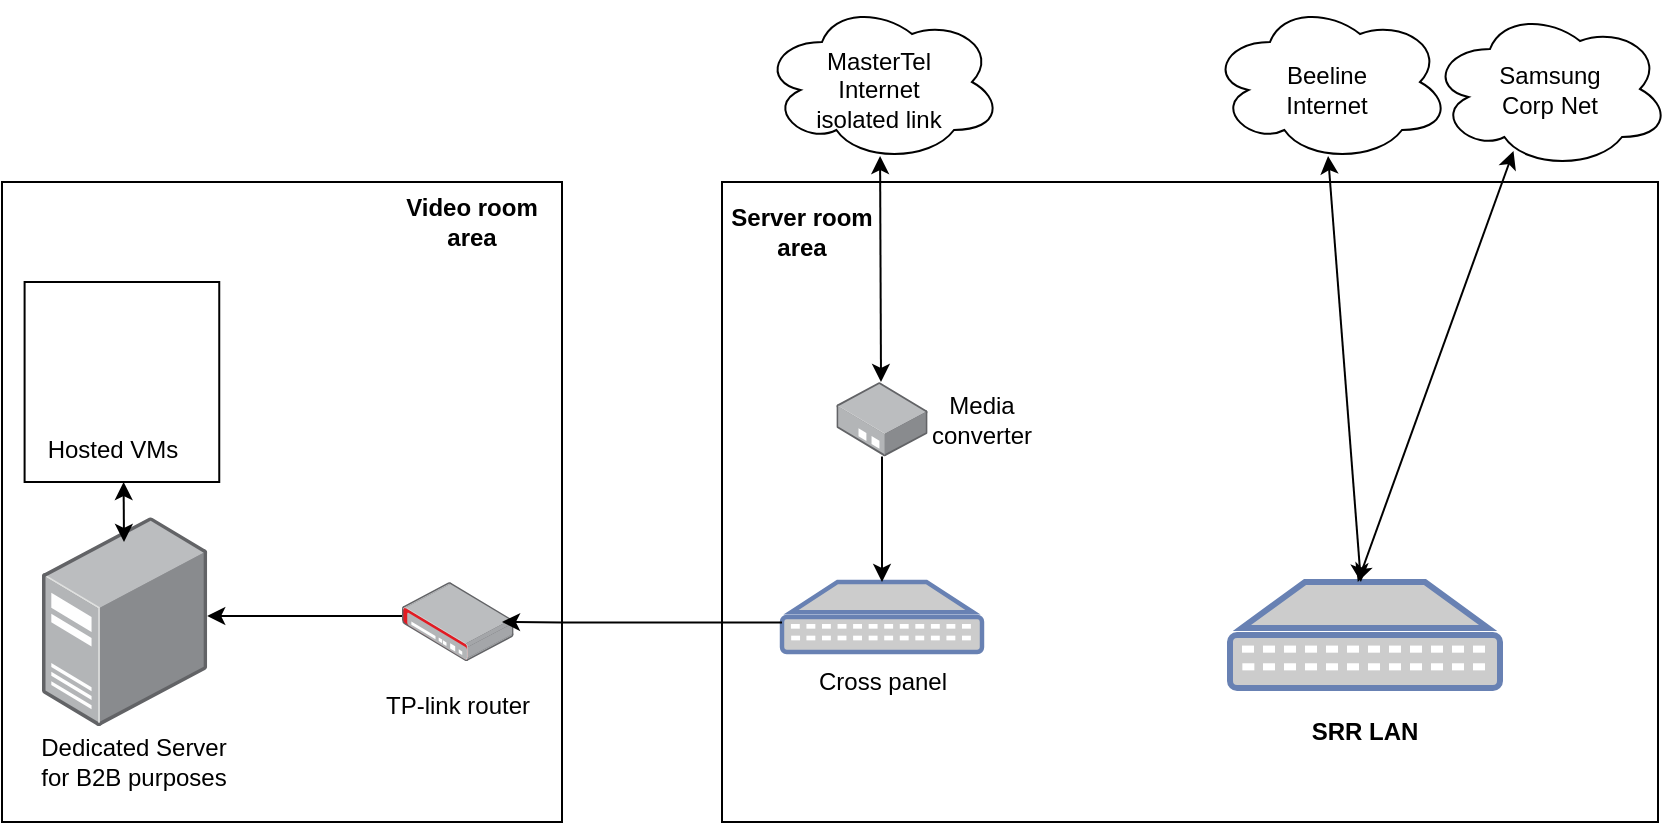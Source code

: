 <mxfile version="14.4.8" type="github">
  <diagram id="R2ZyIHW1lYzjmQBCJ58X" name="Page-1">
    <mxGraphModel dx="1422" dy="832" grid="0" gridSize="10" guides="1" tooltips="1" connect="1" arrows="1" fold="1" page="1" pageScale="1" pageWidth="850" pageHeight="1100" math="0" shadow="0">
      <root>
        <mxCell id="0" />
        <mxCell id="1" parent="0" />
        <mxCell id="quP21nxcqmazZ15s0VAK-34" value="" style="rounded=0;whiteSpace=wrap;html=1;" vertex="1" parent="1">
          <mxGeometry x="10" y="100" width="280" height="320" as="geometry" />
        </mxCell>
        <mxCell id="quP21nxcqmazZ15s0VAK-30" value="" style="rounded=0;whiteSpace=wrap;html=1;" vertex="1" parent="1">
          <mxGeometry x="370" y="100" width="468" height="320" as="geometry" />
        </mxCell>
        <mxCell id="quP21nxcqmazZ15s0VAK-1" value="" style="ellipse;shape=cloud;whiteSpace=wrap;html=1;" vertex="1" parent="1">
          <mxGeometry x="390" y="10" width="120" height="80" as="geometry" />
        </mxCell>
        <mxCell id="quP21nxcqmazZ15s0VAK-4" value="" style="fontColor=#0066CC;verticalAlign=top;verticalLabelPosition=bottom;labelPosition=center;align=center;html=1;outlineConnect=0;fillColor=#CCCCCC;strokeColor=#6881B3;gradientColor=none;gradientDirection=north;strokeWidth=2;shape=mxgraph.networks.patch_panel;" vertex="1" parent="1">
          <mxGeometry x="400" y="300" width="100" height="35" as="geometry" />
        </mxCell>
        <mxCell id="quP21nxcqmazZ15s0VAK-5" value="" style="points=[];aspect=fixed;html=1;align=center;shadow=0;dashed=0;image;image=img/lib/allied_telesis/media_converters/Media_Converter_Standalone.svg;" vertex="1" parent="1">
          <mxGeometry x="427.2" y="200" width="45.6" height="37.2" as="geometry" />
        </mxCell>
        <mxCell id="quP21nxcqmazZ15s0VAK-7" value="" style="edgeStyle=orthogonalEdgeStyle;rounded=0;orthogonalLoop=1;jettySize=auto;html=1;" edge="1" parent="1" source="quP21nxcqmazZ15s0VAK-5">
          <mxGeometry relative="1" as="geometry">
            <mxPoint x="449.5" y="360" as="sourcePoint" />
            <mxPoint x="450" y="300" as="targetPoint" />
          </mxGeometry>
        </mxCell>
        <mxCell id="quP21nxcqmazZ15s0VAK-9" value="" style="points=[];aspect=fixed;html=1;align=center;shadow=0;dashed=0;image;image=img/lib/allied_telesis/security/Router_VPN.svg;" vertex="1" parent="1">
          <mxGeometry x="210.0" y="300" width="55.8" height="39.6" as="geometry" />
        </mxCell>
        <mxCell id="quP21nxcqmazZ15s0VAK-11" value="" style="points=[];aspect=fixed;html=1;align=center;shadow=0;dashed=0;image;image=img/lib/allied_telesis/computer_and_terminals/Server_Desktop.svg;" vertex="1" parent="1">
          <mxGeometry x="30" y="267.45" width="82.6" height="104.7" as="geometry" />
        </mxCell>
        <mxCell id="quP21nxcqmazZ15s0VAK-13" value="" style="edgeStyle=orthogonalEdgeStyle;rounded=0;orthogonalLoop=1;jettySize=auto;html=1;" edge="1" parent="1">
          <mxGeometry relative="1" as="geometry">
            <mxPoint x="400" y="320.2" as="sourcePoint" />
            <mxPoint x="260" y="320" as="targetPoint" />
            <Array as="points">
              <mxPoint x="290" y="320" />
              <mxPoint x="290" y="320" />
            </Array>
          </mxGeometry>
        </mxCell>
        <mxCell id="quP21nxcqmazZ15s0VAK-14" value="" style="endArrow=classic;startArrow=classic;html=1;entryX=0.492;entryY=0.963;entryDx=0;entryDy=0;entryPerimeter=0;" edge="1" parent="1" target="quP21nxcqmazZ15s0VAK-1">
          <mxGeometry width="50" height="50" relative="1" as="geometry">
            <mxPoint x="449.5" y="200" as="sourcePoint" />
            <mxPoint x="449.5" y="100" as="targetPoint" />
          </mxGeometry>
        </mxCell>
        <mxCell id="quP21nxcqmazZ15s0VAK-15" value="" style="edgeStyle=orthogonalEdgeStyle;rounded=0;orthogonalLoop=1;jettySize=auto;html=1;" edge="1" parent="1">
          <mxGeometry relative="1" as="geometry">
            <mxPoint x="210" y="317" as="sourcePoint" />
            <mxPoint x="112.6" y="317" as="targetPoint" />
            <Array as="points">
              <mxPoint x="132.6" y="317" />
              <mxPoint x="132.6" y="317" />
            </Array>
          </mxGeometry>
        </mxCell>
        <mxCell id="quP21nxcqmazZ15s0VAK-23" value="" style="group" vertex="1" connectable="0" parent="1">
          <mxGeometry x="21.3" y="150" width="100" height="100" as="geometry" />
        </mxCell>
        <mxCell id="quP21nxcqmazZ15s0VAK-17" value="" style="rounded=0;whiteSpace=wrap;html=1;" vertex="1" parent="quP21nxcqmazZ15s0VAK-23">
          <mxGeometry width="97.324" height="100.0" as="geometry" />
        </mxCell>
        <mxCell id="quP21nxcqmazZ15s0VAK-16" value="" style="shape=image;html=1;verticalAlign=top;verticalLabelPosition=bottom;labelBackgroundColor=#ffffff;imageAspect=0;aspect=fixed;image=https://cdn3.iconfinder.com/data/icons/humano2/128x128/apps/virtualbox.png" vertex="1" parent="quP21nxcqmazZ15s0VAK-23">
          <mxGeometry y="1.656" width="33.333" height="33.333" as="geometry" />
        </mxCell>
        <mxCell id="quP21nxcqmazZ15s0VAK-18" value="" style="shape=image;html=1;verticalAlign=top;verticalLabelPosition=bottom;labelBackgroundColor=#ffffff;imageAspect=0;aspect=fixed;image=https://cdn3.iconfinder.com/data/icons/humano2/128x128/apps/virtualbox.png" vertex="1" parent="quP21nxcqmazZ15s0VAK-23">
          <mxGeometry x="33.333" y="1.656" width="33.333" height="33.333" as="geometry" />
        </mxCell>
        <mxCell id="quP21nxcqmazZ15s0VAK-19" value="" style="shape=image;html=1;verticalAlign=top;verticalLabelPosition=bottom;labelBackgroundColor=#ffffff;imageAspect=0;aspect=fixed;image=https://cdn3.iconfinder.com/data/icons/humano2/128x128/apps/virtualbox.png" vertex="1" parent="quP21nxcqmazZ15s0VAK-23">
          <mxGeometry x="66.667" y="1.656" width="33.333" height="33.333" as="geometry" />
        </mxCell>
        <mxCell id="quP21nxcqmazZ15s0VAK-20" value="" style="shape=image;html=1;verticalAlign=top;verticalLabelPosition=bottom;labelBackgroundColor=#ffffff;imageAspect=0;aspect=fixed;image=https://cdn3.iconfinder.com/data/icons/humano2/128x128/apps/virtualbox.png" vertex="1" parent="quP21nxcqmazZ15s0VAK-23">
          <mxGeometry x="66.667" y="37.545" width="33.333" height="33.333" as="geometry" />
        </mxCell>
        <mxCell id="quP21nxcqmazZ15s0VAK-21" value="" style="shape=image;html=1;verticalAlign=top;verticalLabelPosition=bottom;labelBackgroundColor=#ffffff;imageAspect=0;aspect=fixed;image=https://cdn3.iconfinder.com/data/icons/humano2/128x128/apps/virtualbox.png" vertex="1" parent="quP21nxcqmazZ15s0VAK-23">
          <mxGeometry x="33.333" y="37.545" width="33.333" height="33.333" as="geometry" />
        </mxCell>
        <mxCell id="quP21nxcqmazZ15s0VAK-22" value="" style="shape=image;html=1;verticalAlign=top;verticalLabelPosition=bottom;labelBackgroundColor=#ffffff;imageAspect=0;aspect=fixed;image=https://cdn3.iconfinder.com/data/icons/humano2/128x128/apps/virtualbox.png" vertex="1" parent="quP21nxcqmazZ15s0VAK-23">
          <mxGeometry y="40.761" width="33.333" height="33.333" as="geometry" />
        </mxCell>
        <mxCell id="quP21nxcqmazZ15s0VAK-26" value="Hosted VMs" style="text;html=1;strokeColor=none;fillColor=none;align=center;verticalAlign=middle;whiteSpace=wrap;rounded=0;" vertex="1" parent="quP21nxcqmazZ15s0VAK-23">
          <mxGeometry x="8.7" y="74.09" width="71.3" height="20" as="geometry" />
        </mxCell>
        <mxCell id="quP21nxcqmazZ15s0VAK-25" value="" style="endArrow=classic;startArrow=classic;html=1;" edge="1" parent="1">
          <mxGeometry width="50" height="50" relative="1" as="geometry">
            <mxPoint x="71" y="280" as="sourcePoint" />
            <mxPoint x="70.8" y="250" as="targetPoint" />
          </mxGeometry>
        </mxCell>
        <mxCell id="quP21nxcqmazZ15s0VAK-27" value="Dedicated Server for B2B purposes" style="text;html=1;strokeColor=none;fillColor=none;align=center;verticalAlign=middle;whiteSpace=wrap;rounded=0;" vertex="1" parent="1">
          <mxGeometry x="21.3" y="380" width="110" height="20" as="geometry" />
        </mxCell>
        <mxCell id="quP21nxcqmazZ15s0VAK-28" value="TP-link router" style="text;html=1;strokeColor=none;fillColor=none;align=center;verticalAlign=middle;whiteSpace=wrap;rounded=0;" vertex="1" parent="1">
          <mxGeometry x="192.9" y="352.15" width="90" height="20" as="geometry" />
        </mxCell>
        <mxCell id="quP21nxcqmazZ15s0VAK-29" value="Cross panel" style="text;html=1;strokeColor=none;fillColor=none;align=center;verticalAlign=middle;whiteSpace=wrap;rounded=0;" vertex="1" parent="1">
          <mxGeometry x="413.6" y="339.6" width="72.8" height="20" as="geometry" />
        </mxCell>
        <mxCell id="quP21nxcqmazZ15s0VAK-31" value="Media converter" style="text;html=1;strokeColor=none;fillColor=none;align=center;verticalAlign=middle;whiteSpace=wrap;rounded=0;" vertex="1" parent="1">
          <mxGeometry x="480" y="208.6" width="40" height="20" as="geometry" />
        </mxCell>
        <mxCell id="quP21nxcqmazZ15s0VAK-32" value="MasterTel Internet&lt;br&gt;isolated link" style="text;html=1;strokeColor=none;fillColor=none;align=center;verticalAlign=middle;whiteSpace=wrap;rounded=0;" vertex="1" parent="1">
          <mxGeometry x="415" y="26" width="67" height="55" as="geometry" />
        </mxCell>
        <mxCell id="quP21nxcqmazZ15s0VAK-33" value="&lt;b&gt;Server room &lt;br&gt;area&lt;/b&gt;" style="text;html=1;strokeColor=none;fillColor=none;align=center;verticalAlign=middle;whiteSpace=wrap;rounded=0;" vertex="1" parent="1">
          <mxGeometry x="370" y="110" width="80" height="30" as="geometry" />
        </mxCell>
        <mxCell id="quP21nxcqmazZ15s0VAK-36" value="&lt;b&gt;Video room area&lt;/b&gt;" style="text;html=1;strokeColor=none;fillColor=none;align=center;verticalAlign=middle;whiteSpace=wrap;rounded=0;" vertex="1" parent="1">
          <mxGeometry x="210" y="110" width="70" height="20" as="geometry" />
        </mxCell>
        <mxCell id="quP21nxcqmazZ15s0VAK-58" value="" style="ellipse;shape=cloud;whiteSpace=wrap;html=1;" vertex="1" parent="1">
          <mxGeometry x="614" y="10" width="120" height="80" as="geometry" />
        </mxCell>
        <mxCell id="quP21nxcqmazZ15s0VAK-59" value="" style="fontColor=#0066CC;verticalAlign=top;verticalLabelPosition=bottom;labelPosition=center;align=center;html=1;outlineConnect=0;fillColor=#CCCCCC;strokeColor=#6881B3;gradientColor=none;gradientDirection=north;strokeWidth=2;shape=mxgraph.networks.patch_panel;" vertex="1" parent="1">
          <mxGeometry x="624" y="300" width="135" height="53" as="geometry" />
        </mxCell>
        <mxCell id="quP21nxcqmazZ15s0VAK-62" value="" style="endArrow=classic;startArrow=classic;html=1;entryX=0.492;entryY=0.963;entryDx=0;entryDy=0;entryPerimeter=0;" edge="1" target="quP21nxcqmazZ15s0VAK-58" parent="1" source="quP21nxcqmazZ15s0VAK-59">
          <mxGeometry width="50" height="50" relative="1" as="geometry">
            <mxPoint x="673.5" y="200" as="sourcePoint" />
            <mxPoint x="673.5" y="100" as="targetPoint" />
          </mxGeometry>
        </mxCell>
        <mxCell id="quP21nxcqmazZ15s0VAK-63" value="&lt;b&gt;SRR LAN&lt;/b&gt;" style="text;html=1;strokeColor=none;fillColor=none;align=center;verticalAlign=middle;whiteSpace=wrap;rounded=0;" vertex="1" parent="1">
          <mxGeometry x="619" y="343" width="145" height="64" as="geometry" />
        </mxCell>
        <mxCell id="quP21nxcqmazZ15s0VAK-65" value="Beeline Internet" style="text;html=1;strokeColor=none;fillColor=none;align=center;verticalAlign=middle;whiteSpace=wrap;rounded=0;" vertex="1" parent="1">
          <mxGeometry x="639" y="26" width="67" height="55" as="geometry" />
        </mxCell>
        <mxCell id="quP21nxcqmazZ15s0VAK-67" value="Beeline Internet" style="text;html=1;strokeColor=none;fillColor=none;align=center;verticalAlign=middle;whiteSpace=wrap;rounded=0;" vertex="1" parent="1">
          <mxGeometry x="749" y="29.5" width="67" height="55" as="geometry" />
        </mxCell>
        <mxCell id="quP21nxcqmazZ15s0VAK-68" value="Samsung&lt;br&gt;Corp Net" style="ellipse;shape=cloud;whiteSpace=wrap;html=1;" vertex="1" parent="1">
          <mxGeometry x="724" y="13.5" width="120" height="80" as="geometry" />
        </mxCell>
        <mxCell id="quP21nxcqmazZ15s0VAK-69" value="" style="endArrow=classic;startArrow=classic;html=1;entryX=0.25;entryY=1;entryDx=0;entryDy=0;" edge="1" parent="1" target="quP21nxcqmazZ15s0VAK-67">
          <mxGeometry width="50" height="50" relative="1" as="geometry">
            <mxPoint x="687.89" y="300" as="sourcePoint" />
            <mxPoint x="687.003" y="87.04" as="targetPoint" />
          </mxGeometry>
        </mxCell>
      </root>
    </mxGraphModel>
  </diagram>
</mxfile>
